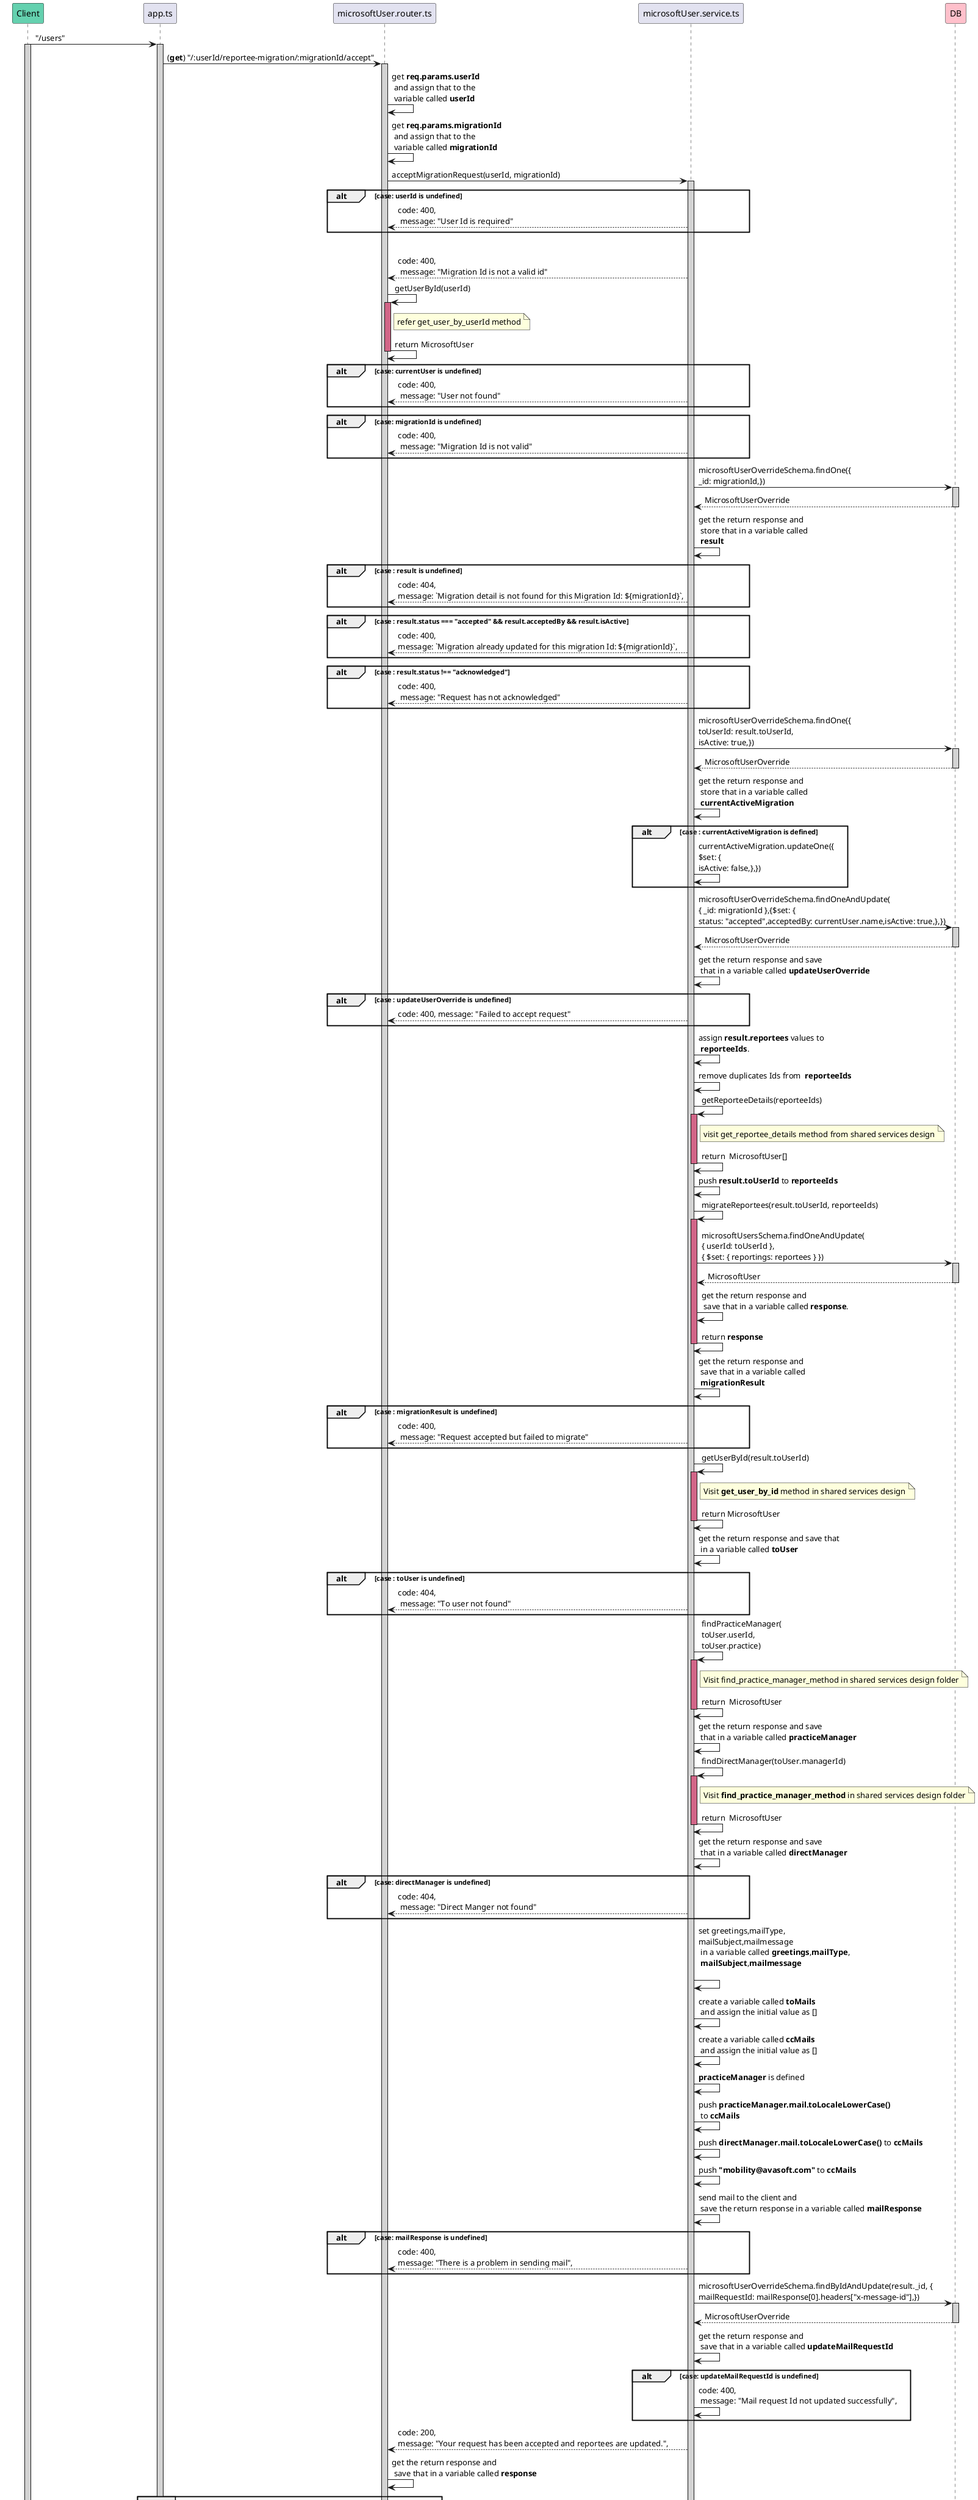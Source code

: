 @startuml accept migration request
participant Client #64D1AF
participant app.ts
participant microsoftUser.router.ts
participant microsoftUser.service.ts
participant DB #FFC0CB

Client -> app.ts : "/users"
activate Client #D3D3D3
    activate app.ts #D3D3D3
        app.ts -> microsoftUser.router.ts : (**get**) "/:userId/reportee-migration/:migrationId/accept"
        activate microsoftUser.router.ts #D3D3D3
            microsoftUser.router.ts -> microsoftUser.router.ts : get **req.params.userId**\n and assign that to the\n variable called **userId**
            microsoftUser.router.ts -> microsoftUser.router.ts : get **req.params.migrationId**\n and assign that to the\n variable called **migrationId**
            microsoftUser.router.ts -> microsoftUser.service.ts : acceptMigrationRequest(userId, migrationId)
            activate microsoftUser.service.ts #D3D3D3
                alt case: userId is undefined
                    microsoftUser.router.ts <-- microsoftUser.service.ts : code: 400,\n message: "User Id is required"
                end
                alt case: migrationId is not valid
                    microsoftUser.router.ts <-- microsoftUser.service.ts : code: 400,\n message: "Migration Id is not a valid id"
                microsoftUser.router.ts -> microsoftUser.router.ts : getUserById(userId)
                activate microsoftUser.router.ts #D16587
                    note right of microsoftUser.router.ts :refer get_user_by_userId method
                    microsoftUser.router.ts -> microsoftUser.router.ts : return MicrosoftUser
                deactivate microsoftUser.router.ts
                alt case: currentUser is undefined
                    microsoftUser.router.ts <-- microsoftUser.service.ts : code: 400,\n message: "User not found"
                end
                alt case: migrationId is undefined
                    microsoftUser.router.ts <-- microsoftUser.service.ts : code: 400,\n message: "Migration Id is not valid"
                end
                microsoftUser.service.ts -> DB : microsoftUserOverrideSchema.findOne({\n_id: migrationId,})
                activate DB #D3D3D3
                    microsoftUser.service.ts <-- DB : MicrosoftUserOverride
                deactivate DB
                microsoftUser.service.ts -> microsoftUser.service.ts : get the return response and\n store that in a variable called\n **result**
                alt case : result is undefined
                    microsoftUser.router.ts <-- microsoftUser.service.ts : code: 404,\nmessage: `Migration detail is not found for this Migration Id: ${migrationId}`,
                end
                alt case : result.status === "accepted" && result.acceptedBy && result.isActive
                    microsoftUser.router.ts <-- microsoftUser.service.ts : code: 400,\nmessage: `Migration already updated for this migration Id: ${migrationId}`,
                end
                alt case : result.status !== "acknowledged"
                    microsoftUser.router.ts <-- microsoftUser.service.ts : code: 400,\n message: "Request has not acknowledged"
                end
                microsoftUser.service.ts -> DB : microsoftUserOverrideSchema.findOne({\ntoUserId: result.toUserId,\nisActive: true,})
                activate DB #D3D3D3
                    microsoftUser.service.ts <-- DB : MicrosoftUserOverride
                deactivate DB
                microsoftUser.service.ts -> microsoftUser.service.ts :  get the return response and\n store that in a variable called\n **currentActiveMigration**
                alt case : currentActiveMigration is defined
                    microsoftUser.service.ts -> microsoftUser.service.ts : currentActiveMigration.updateOne({\n$set: {\nisActive: false,},})
                end
                microsoftUser.service.ts -> DB : microsoftUserOverrideSchema.findOneAndUpdate(\n{ _id: migrationId },{$set: {\nstatus: "accepted",acceptedBy: currentUser.name,isActive: true,},})
                activate DB #D3D3D3
                    microsoftUser.service.ts <-- DB : MicrosoftUserOverride
                deactivate DB
                microsoftUser.service.ts -> microsoftUser.service.ts : get the return response and save\n that in a variable called **updateUserOverride**
                alt case : updateUserOverride is undefined
                    microsoftUser.router.ts <-- microsoftUser.service.ts :  code: 400, message: "Failed to accept request"
                end
                microsoftUser.service.ts -> microsoftUser.service.ts : assign **result.reportees** values to\n **reporteeIds**.
                microsoftUser.service.ts -> microsoftUser.service.ts : remove duplicates Ids from  **reporteeIds**
                microsoftUser.service.ts -> microsoftUser.service.ts : getReporteeDetails(reporteeIds)
                activate microsoftUser.service.ts #D16587
                    note right of microsoftUser.service.ts : visit get_reportee_details method from shared services design
                    microsoftUser.service.ts -> microsoftUser.service.ts : return  MicrosoftUser[]
                deactivate microsoftUser.service.ts
                microsoftUser.service.ts -> microsoftUser.service.ts : push **result.toUserId** to **reporteeIds**
                microsoftUser.service.ts -> microsoftUser.service.ts : migrateReportees(result.toUserId, reporteeIds)
                activate microsoftUser.service.ts #D16587
                    microsoftUser.service.ts -> DB : microsoftUsersSchema.findOneAndUpdate(\n{ userId: toUserId },\n{ $set: { reportings: reportees } })
                    activate DB #D3D3D3
                        microsoftUser.service.ts <-- DB : MicrosoftUser
                    deactivate DB
                    microsoftUser.service.ts -> microsoftUser.service.ts : get the return response and\n save that in a variable called **response**.
                    microsoftUser.service.ts -> microsoftUser.service.ts : return **response**
                deactivate microsoftUser.service.ts
                microsoftUser.service.ts -> microsoftUser.service.ts : get the return response and\n save that in a variable called\n **migrationResult**
                alt case : migrationResult is undefined
                    microsoftUser.router.ts <-- microsoftUser.service.ts : code: 400,\n message: "Request accepted but failed to migrate"
                end
                microsoftUser.service.ts -> microsoftUser.service.ts : getUserById(result.toUserId)
                activate microsoftUser.service.ts #D16587
                    note right of microsoftUser.service.ts : Visit **get_user_by_id** method in shared services design
                    microsoftUser.service.ts -> microsoftUser.service.ts : return MicrosoftUser
                deactivate microsoftUser.service.ts
                microsoftUser.service.ts -> microsoftUser.service.ts : get the return response and save that\n in a variable called **toUser**
                alt case : toUser is undefined
                    microsoftUser.router.ts <-- microsoftUser.service.ts : code: 404,\n message: "To user not found"
                end
                microsoftUser.service.ts -> microsoftUser.service.ts : findPracticeManager(\ntoUser.userId,\ntoUser.practice)
                activate microsoftUser.service.ts #D16587
                    note right of microsoftUser.service.ts : Visit find_practice_manager_method in shared services design folder
                    microsoftUser.service.ts -> microsoftUser.service.ts : return  MicrosoftUser
                deactivate microsoftUser.service.ts
                microsoftUser.service.ts -> microsoftUser.service.ts : get the return response and save\n that in a variable called **practiceManager**
                microsoftUser.service.ts -> microsoftUser.service.ts : findDirectManager(toUser.managerId)
                activate microsoftUser.service.ts #D16587
                    note right of microsoftUser.service.ts : Visit **find_practice_manager_method** in shared services design folder
                    microsoftUser.service.ts -> microsoftUser.service.ts : return  MicrosoftUser
                deactivate microsoftUser.service.ts
                microsoftUser.service.ts -> microsoftUser.service.ts : get the return response and save\n that in a variable called **directManager**
                alt case: directManager is undefined
                    microsoftUser.router.ts <-- microsoftUser.service.ts : code: 404,\n message: "Direct Manger not found"
                end
                microsoftUser.service.ts -> microsoftUser.service.ts : set greetings,mailType,\nmailSubject,mailmessage\n in a variable called **greetings**,**mailType**,\n **mailSubject**,**mailmessage**\n
                microsoftUser.service.ts -> microsoftUser.service.ts : create a variable called **toMails**\n and assign the initial value as []
                microsoftUser.service.ts -> microsoftUser.service.ts : create a variable called **ccMails**\n and assign the initial value as []
                microsoftUser.service.ts -> microsoftUser.service.ts : **practiceManager** is defined
                microsoftUser.service.ts -> microsoftUser.service.ts : push **practiceManager.mail.toLocaleLowerCase()** \n to **ccMails**
                microsoftUser.service.ts -> microsoftUser.service.ts : push **directManager.mail.toLocaleLowerCase()** to **ccMails**
                microsoftUser.service.ts -> microsoftUser.service.ts : push **"mobility@avasoft.com"** to **ccMails**
                microsoftUser.service.ts -> microsoftUser.service.ts : send mail to the client and\n save the return response in a variable called **mailResponse**
                alt case: mailResponse is undefined
                    microsoftUser.router.ts <-- microsoftUser.service.ts : code: 400,\nmessage: "There is a problem in sending mail",
                end
                microsoftUser.service.ts -> DB : microsoftUserOverrideSchema.findByIdAndUpdate(result._id, {\nmailRequestId: mailResponse[0].headers["x-message-id"],})
                activate DB #D3D3D3
                    microsoftUser.service.ts <-- DB : MicrosoftUserOverride
                deactivate DB
                microsoftUser.service.ts -> microsoftUser.service.ts : get the return response and \n save that in a variable called **updateMailRequestId**
                alt case: updateMailRequestId is undefined
                    microsoftUser.service.ts -> microsoftUser.service.ts : code: 400,\n message: "Mail request Id not updated successfully",
                end
                microsoftUser.router.ts <-- microsoftUser.service.ts : code: 200,\nmessage: "Your request has been accepted and reportees are updated.",
                microsoftUser.router.ts -> microsoftUser.router.ts : get the return response and\n save that in a variable called **response**
                alt case: response.code === 200
                    app.ts <-- microsoftUser.router.ts : status: response.code\n message:  response.message
                end
                app.ts <-- microsoftUser.router.ts : status: response.code\n message:  response.message
                Client <-- app.ts : status: response.code\n message:  response.message
            deactivate microsoftUser.service.ts
        deactivate microsoftUser.router.ts
    deactivate app.ts
deactivate Client
@enduml